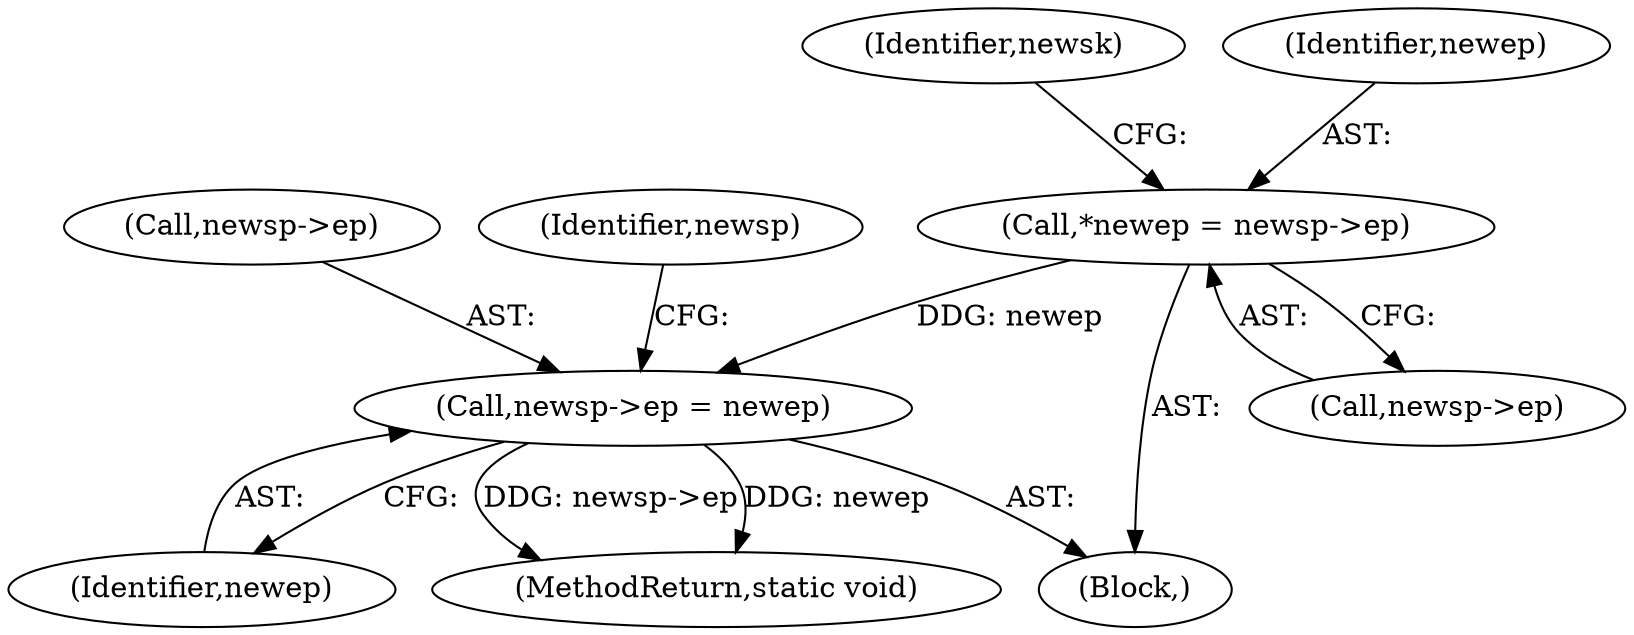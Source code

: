 digraph "0_linux_2d45a02d0166caf2627fe91897c6ffc3b19514c4_2@pointer" {
"1000158" [label="(Call,newsp->ep = newep)"];
"1000132" [label="(Call,*newep = newsp->ep)"];
"1000143" [label="(Identifier,newsk)"];
"1000134" [label="(Call,newsp->ep)"];
"1000132" [label="(Call,*newep = newsp->ep)"];
"1000119" [label="(Block,)"];
"1000162" [label="(Identifier,newep)"];
"1000379" [label="(MethodReturn,static void)"];
"1000133" [label="(Identifier,newep)"];
"1000158" [label="(Call,newsp->ep = newep)"];
"1000159" [label="(Call,newsp->ep)"];
"1000165" [label="(Identifier,newsp)"];
"1000158" -> "1000119"  [label="AST: "];
"1000158" -> "1000162"  [label="CFG: "];
"1000159" -> "1000158"  [label="AST: "];
"1000162" -> "1000158"  [label="AST: "];
"1000165" -> "1000158"  [label="CFG: "];
"1000158" -> "1000379"  [label="DDG: newsp->ep"];
"1000158" -> "1000379"  [label="DDG: newep"];
"1000132" -> "1000158"  [label="DDG: newep"];
"1000132" -> "1000119"  [label="AST: "];
"1000132" -> "1000134"  [label="CFG: "];
"1000133" -> "1000132"  [label="AST: "];
"1000134" -> "1000132"  [label="AST: "];
"1000143" -> "1000132"  [label="CFG: "];
}
